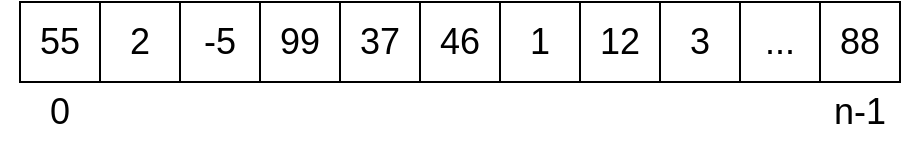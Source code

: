 <mxfile>
    <diagram id="giJpf6NeWhwe5ZTnaVAN" name="Page-1">
        <mxGraphModel dx="738" dy="574" grid="1" gridSize="10" guides="1" tooltips="1" connect="1" arrows="1" fold="1" page="1" pageScale="1" pageWidth="850" pageHeight="1100" math="0" shadow="0">
            <root>
                <mxCell id="0"/>
                <mxCell id="1" parent="0"/>
                <mxCell id="2" value="&lt;font style=&quot;font-size: 18px&quot;&gt;55&lt;/font&gt;" style="rounded=0;whiteSpace=wrap;html=1;" vertex="1" parent="1">
                    <mxGeometry x="40" y="40" width="40" height="40" as="geometry"/>
                </mxCell>
                <mxCell id="3" value="&lt;font style=&quot;font-size: 18px&quot;&gt;2&lt;/font&gt;" style="rounded=0;whiteSpace=wrap;html=1;" vertex="1" parent="1">
                    <mxGeometry x="80" y="40" width="40" height="40" as="geometry"/>
                </mxCell>
                <mxCell id="4" value="&lt;font style=&quot;font-size: 18px&quot;&gt;-5&lt;/font&gt;" style="rounded=0;whiteSpace=wrap;html=1;" vertex="1" parent="1">
                    <mxGeometry x="120" y="40" width="40" height="40" as="geometry"/>
                </mxCell>
                <mxCell id="5" value="&lt;font style=&quot;font-size: 18px&quot;&gt;99&lt;/font&gt;" style="rounded=0;whiteSpace=wrap;html=1;" vertex="1" parent="1">
                    <mxGeometry x="160" y="40" width="40" height="40" as="geometry"/>
                </mxCell>
                <mxCell id="6" value="&lt;font style=&quot;font-size: 18px&quot;&gt;37&lt;/font&gt;" style="rounded=0;whiteSpace=wrap;html=1;" vertex="1" parent="1">
                    <mxGeometry x="200" y="40" width="40" height="40" as="geometry"/>
                </mxCell>
                <mxCell id="7" value="&lt;font style=&quot;font-size: 18px&quot;&gt;46&lt;/font&gt;" style="rounded=0;whiteSpace=wrap;html=1;" vertex="1" parent="1">
                    <mxGeometry x="240" y="40" width="40" height="40" as="geometry"/>
                </mxCell>
                <mxCell id="8" value="&lt;font style=&quot;font-size: 18px&quot;&gt;1&lt;/font&gt;" style="rounded=0;whiteSpace=wrap;html=1;" vertex="1" parent="1">
                    <mxGeometry x="280" y="40" width="40" height="40" as="geometry"/>
                </mxCell>
                <mxCell id="9" value="&lt;font style=&quot;font-size: 18px&quot;&gt;12&lt;/font&gt;" style="rounded=0;whiteSpace=wrap;html=1;" vertex="1" parent="1">
                    <mxGeometry x="320" y="40" width="40" height="40" as="geometry"/>
                </mxCell>
                <mxCell id="10" value="&lt;font style=&quot;font-size: 18px&quot;&gt;3&lt;/font&gt;" style="rounded=0;whiteSpace=wrap;html=1;" vertex="1" parent="1">
                    <mxGeometry x="360" y="40" width="40" height="40" as="geometry"/>
                </mxCell>
                <mxCell id="11" value="&lt;font style=&quot;font-size: 18px&quot;&gt;...&lt;/font&gt;" style="rounded=0;whiteSpace=wrap;html=1;" vertex="1" parent="1">
                    <mxGeometry x="400" y="40" width="40" height="40" as="geometry"/>
                </mxCell>
                <mxCell id="12" value="&lt;font style=&quot;font-size: 18px&quot;&gt;88&lt;/font&gt;" style="rounded=0;whiteSpace=wrap;html=1;" vertex="1" parent="1">
                    <mxGeometry x="440" y="40" width="40" height="40" as="geometry"/>
                </mxCell>
                <mxCell id="13" value="n-1" style="text;html=1;strokeColor=none;fillColor=none;align=center;verticalAlign=middle;whiteSpace=wrap;rounded=0;fontSize=18;" vertex="1" parent="1">
                    <mxGeometry x="430" y="80" width="60" height="30" as="geometry"/>
                </mxCell>
                <mxCell id="14" value="0" style="text;html=1;strokeColor=none;fillColor=none;align=center;verticalAlign=middle;whiteSpace=wrap;rounded=0;fontSize=18;" vertex="1" parent="1">
                    <mxGeometry x="30" y="80" width="60" height="30" as="geometry"/>
                </mxCell>
            </root>
        </mxGraphModel>
    </diagram>
</mxfile>